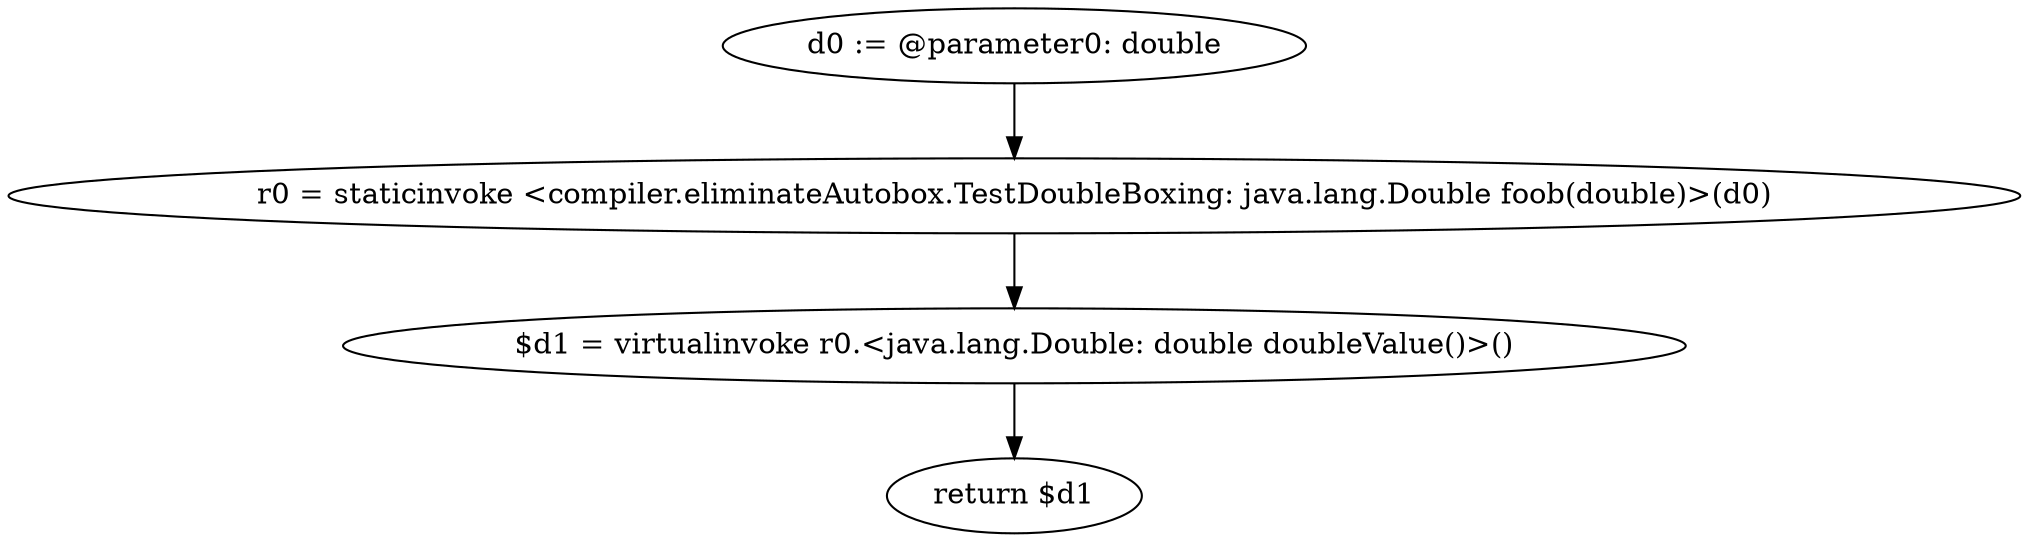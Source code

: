 digraph "unitGraph" {
    "d0 := @parameter0: double"
    "r0 = staticinvoke <compiler.eliminateAutobox.TestDoubleBoxing: java.lang.Double foob(double)>(d0)"
    "$d1 = virtualinvoke r0.<java.lang.Double: double doubleValue()>()"
    "return $d1"
    "d0 := @parameter0: double"->"r0 = staticinvoke <compiler.eliminateAutobox.TestDoubleBoxing: java.lang.Double foob(double)>(d0)";
    "r0 = staticinvoke <compiler.eliminateAutobox.TestDoubleBoxing: java.lang.Double foob(double)>(d0)"->"$d1 = virtualinvoke r0.<java.lang.Double: double doubleValue()>()";
    "$d1 = virtualinvoke r0.<java.lang.Double: double doubleValue()>()"->"return $d1";
}
